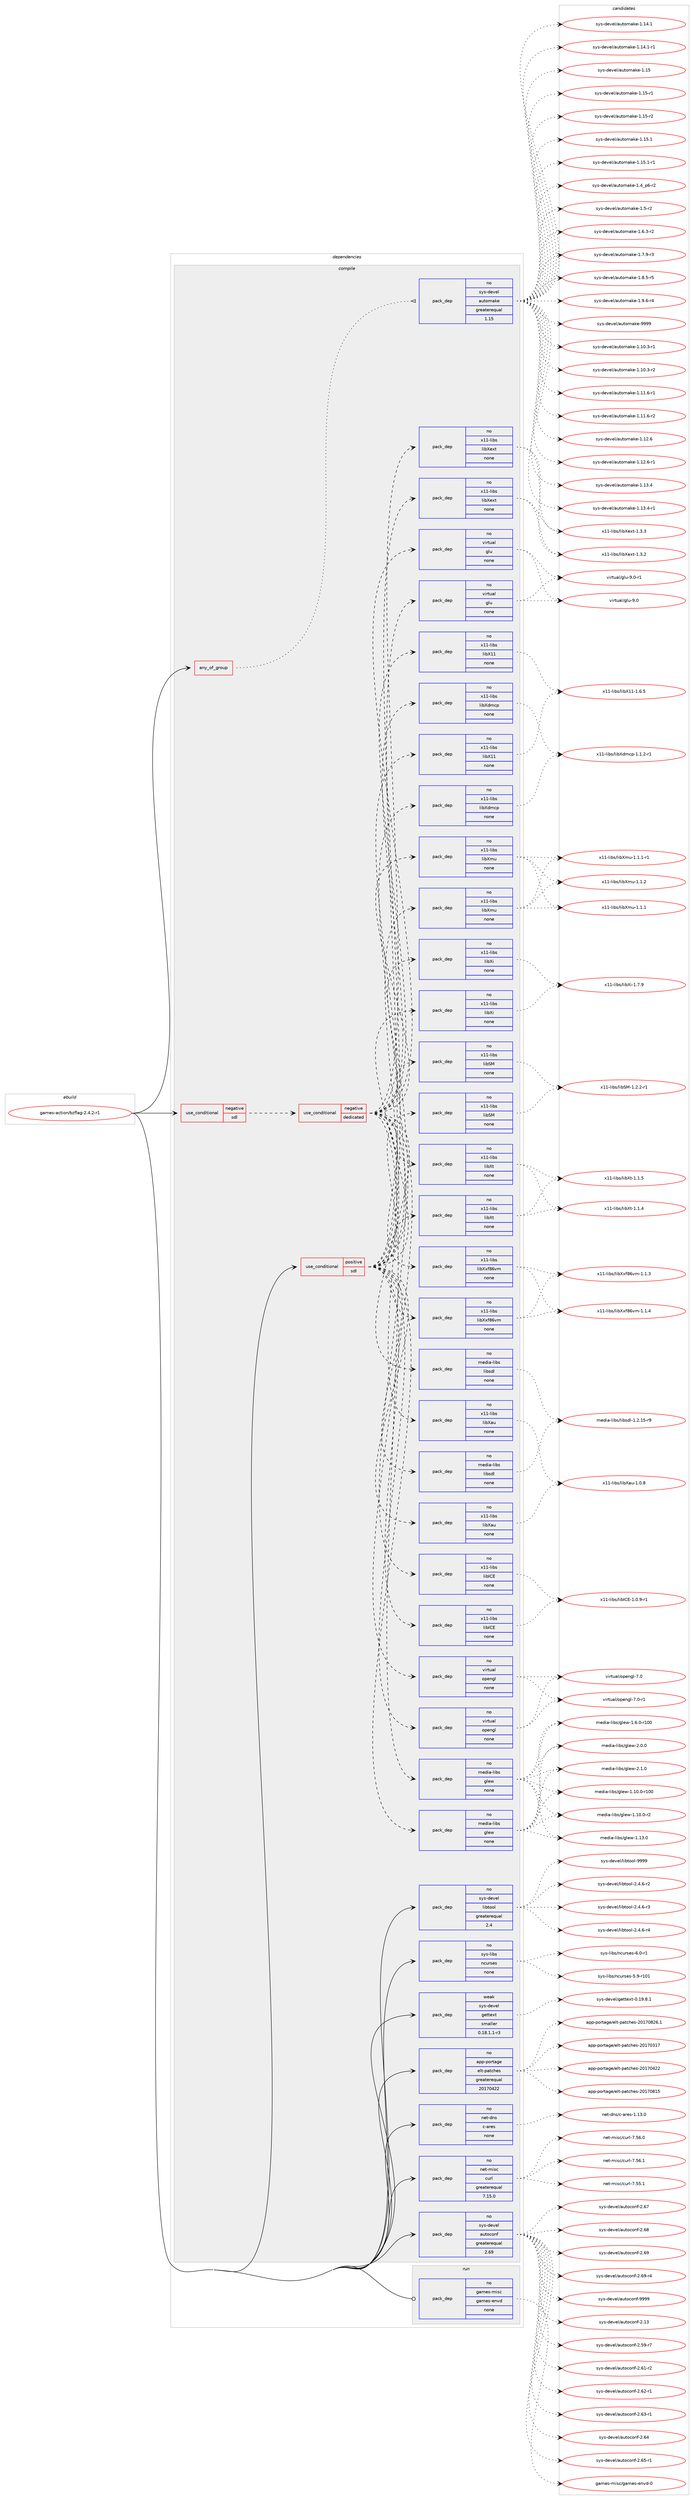 digraph prolog {

# *************
# Graph options
# *************

newrank=true;
concentrate=true;
compound=true;
graph [rankdir=LR,fontname=Helvetica,fontsize=10,ranksep=1.5];#, ranksep=2.5, nodesep=0.2];
edge  [arrowhead=vee];
node  [fontname=Helvetica,fontsize=10];

# **********
# The ebuild
# **********

subgraph cluster_leftcol {
color=gray;
rank=same;
label=<<i>ebuild</i>>;
id [label="games-action/bzflag-2.4.2-r1", color=red, width=4, href="../games-action/bzflag-2.4.2-r1.svg"];
}

# ****************
# The dependencies
# ****************

subgraph cluster_midcol {
color=gray;
label=<<i>dependencies</i>>;
subgraph cluster_compile {
fillcolor="#eeeeee";
style=filled;
label=<<i>compile</i>>;
subgraph any4294 {
dependency292442 [label=<<TABLE BORDER="0" CELLBORDER="1" CELLSPACING="0" CELLPADDING="4"><TR><TD CELLPADDING="10">any_of_group</TD></TR></TABLE>>, shape=none, color=red];subgraph pack208524 {
dependency292443 [label=<<TABLE BORDER="0" CELLBORDER="1" CELLSPACING="0" CELLPADDING="4" WIDTH="220"><TR><TD ROWSPAN="6" CELLPADDING="30">pack_dep</TD></TR><TR><TD WIDTH="110">no</TD></TR><TR><TD>sys-devel</TD></TR><TR><TD>automake</TD></TR><TR><TD>greaterequal</TD></TR><TR><TD>1.15</TD></TR></TABLE>>, shape=none, color=blue];
}
dependency292442:e -> dependency292443:w [weight=20,style="dotted",arrowhead="oinv"];
}
id:e -> dependency292442:w [weight=20,style="solid",arrowhead="vee"];
subgraph cond79572 {
dependency292444 [label=<<TABLE BORDER="0" CELLBORDER="1" CELLSPACING="0" CELLPADDING="4"><TR><TD ROWSPAN="3" CELLPADDING="10">use_conditional</TD></TR><TR><TD>negative</TD></TR><TR><TD>sdl</TD></TR></TABLE>>, shape=none, color=red];
subgraph cond79573 {
dependency292445 [label=<<TABLE BORDER="0" CELLBORDER="1" CELLSPACING="0" CELLPADDING="4"><TR><TD ROWSPAN="3" CELLPADDING="10">use_conditional</TD></TR><TR><TD>negative</TD></TR><TR><TD>dedicated</TD></TR></TABLE>>, shape=none, color=red];
subgraph pack208525 {
dependency292446 [label=<<TABLE BORDER="0" CELLBORDER="1" CELLSPACING="0" CELLPADDING="4" WIDTH="220"><TR><TD ROWSPAN="6" CELLPADDING="30">pack_dep</TD></TR><TR><TD WIDTH="110">no</TD></TR><TR><TD>virtual</TD></TR><TR><TD>opengl</TD></TR><TR><TD>none</TD></TR><TR><TD></TD></TR></TABLE>>, shape=none, color=blue];
}
dependency292445:e -> dependency292446:w [weight=20,style="dashed",arrowhead="vee"];
subgraph pack208526 {
dependency292447 [label=<<TABLE BORDER="0" CELLBORDER="1" CELLSPACING="0" CELLPADDING="4" WIDTH="220"><TR><TD ROWSPAN="6" CELLPADDING="30">pack_dep</TD></TR><TR><TD WIDTH="110">no</TD></TR><TR><TD>virtual</TD></TR><TR><TD>glu</TD></TR><TR><TD>none</TD></TR><TR><TD></TD></TR></TABLE>>, shape=none, color=blue];
}
dependency292445:e -> dependency292447:w [weight=20,style="dashed",arrowhead="vee"];
subgraph pack208527 {
dependency292448 [label=<<TABLE BORDER="0" CELLBORDER="1" CELLSPACING="0" CELLPADDING="4" WIDTH="220"><TR><TD ROWSPAN="6" CELLPADDING="30">pack_dep</TD></TR><TR><TD WIDTH="110">no</TD></TR><TR><TD>media-libs</TD></TR><TR><TD>libsdl</TD></TR><TR><TD>none</TD></TR><TR><TD></TD></TR></TABLE>>, shape=none, color=blue];
}
dependency292445:e -> dependency292448:w [weight=20,style="dashed",arrowhead="vee"];
subgraph pack208528 {
dependency292449 [label=<<TABLE BORDER="0" CELLBORDER="1" CELLSPACING="0" CELLPADDING="4" WIDTH="220"><TR><TD ROWSPAN="6" CELLPADDING="30">pack_dep</TD></TR><TR><TD WIDTH="110">no</TD></TR><TR><TD>media-libs</TD></TR><TR><TD>glew</TD></TR><TR><TD>none</TD></TR><TR><TD></TD></TR></TABLE>>, shape=none, color=blue];
}
dependency292445:e -> dependency292449:w [weight=20,style="dashed",arrowhead="vee"];
subgraph pack208529 {
dependency292450 [label=<<TABLE BORDER="0" CELLBORDER="1" CELLSPACING="0" CELLPADDING="4" WIDTH="220"><TR><TD ROWSPAN="6" CELLPADDING="30">pack_dep</TD></TR><TR><TD WIDTH="110">no</TD></TR><TR><TD>x11-libs</TD></TR><TR><TD>libICE</TD></TR><TR><TD>none</TD></TR><TR><TD></TD></TR></TABLE>>, shape=none, color=blue];
}
dependency292445:e -> dependency292450:w [weight=20,style="dashed",arrowhead="vee"];
subgraph pack208530 {
dependency292451 [label=<<TABLE BORDER="0" CELLBORDER="1" CELLSPACING="0" CELLPADDING="4" WIDTH="220"><TR><TD ROWSPAN="6" CELLPADDING="30">pack_dep</TD></TR><TR><TD WIDTH="110">no</TD></TR><TR><TD>x11-libs</TD></TR><TR><TD>libSM</TD></TR><TR><TD>none</TD></TR><TR><TD></TD></TR></TABLE>>, shape=none, color=blue];
}
dependency292445:e -> dependency292451:w [weight=20,style="dashed",arrowhead="vee"];
subgraph pack208531 {
dependency292452 [label=<<TABLE BORDER="0" CELLBORDER="1" CELLSPACING="0" CELLPADDING="4" WIDTH="220"><TR><TD ROWSPAN="6" CELLPADDING="30">pack_dep</TD></TR><TR><TD WIDTH="110">no</TD></TR><TR><TD>x11-libs</TD></TR><TR><TD>libX11</TD></TR><TR><TD>none</TD></TR><TR><TD></TD></TR></TABLE>>, shape=none, color=blue];
}
dependency292445:e -> dependency292452:w [weight=20,style="dashed",arrowhead="vee"];
subgraph pack208532 {
dependency292453 [label=<<TABLE BORDER="0" CELLBORDER="1" CELLSPACING="0" CELLPADDING="4" WIDTH="220"><TR><TD ROWSPAN="6" CELLPADDING="30">pack_dep</TD></TR><TR><TD WIDTH="110">no</TD></TR><TR><TD>x11-libs</TD></TR><TR><TD>libXau</TD></TR><TR><TD>none</TD></TR><TR><TD></TD></TR></TABLE>>, shape=none, color=blue];
}
dependency292445:e -> dependency292453:w [weight=20,style="dashed",arrowhead="vee"];
subgraph pack208533 {
dependency292454 [label=<<TABLE BORDER="0" CELLBORDER="1" CELLSPACING="0" CELLPADDING="4" WIDTH="220"><TR><TD ROWSPAN="6" CELLPADDING="30">pack_dep</TD></TR><TR><TD WIDTH="110">no</TD></TR><TR><TD>x11-libs</TD></TR><TR><TD>libXdmcp</TD></TR><TR><TD>none</TD></TR><TR><TD></TD></TR></TABLE>>, shape=none, color=blue];
}
dependency292445:e -> dependency292454:w [weight=20,style="dashed",arrowhead="vee"];
subgraph pack208534 {
dependency292455 [label=<<TABLE BORDER="0" CELLBORDER="1" CELLSPACING="0" CELLPADDING="4" WIDTH="220"><TR><TD ROWSPAN="6" CELLPADDING="30">pack_dep</TD></TR><TR><TD WIDTH="110">no</TD></TR><TR><TD>x11-libs</TD></TR><TR><TD>libXext</TD></TR><TR><TD>none</TD></TR><TR><TD></TD></TR></TABLE>>, shape=none, color=blue];
}
dependency292445:e -> dependency292455:w [weight=20,style="dashed",arrowhead="vee"];
subgraph pack208535 {
dependency292456 [label=<<TABLE BORDER="0" CELLBORDER="1" CELLSPACING="0" CELLPADDING="4" WIDTH="220"><TR><TD ROWSPAN="6" CELLPADDING="30">pack_dep</TD></TR><TR><TD WIDTH="110">no</TD></TR><TR><TD>x11-libs</TD></TR><TR><TD>libXi</TD></TR><TR><TD>none</TD></TR><TR><TD></TD></TR></TABLE>>, shape=none, color=blue];
}
dependency292445:e -> dependency292456:w [weight=20,style="dashed",arrowhead="vee"];
subgraph pack208536 {
dependency292457 [label=<<TABLE BORDER="0" CELLBORDER="1" CELLSPACING="0" CELLPADDING="4" WIDTH="220"><TR><TD ROWSPAN="6" CELLPADDING="30">pack_dep</TD></TR><TR><TD WIDTH="110">no</TD></TR><TR><TD>x11-libs</TD></TR><TR><TD>libXmu</TD></TR><TR><TD>none</TD></TR><TR><TD></TD></TR></TABLE>>, shape=none, color=blue];
}
dependency292445:e -> dependency292457:w [weight=20,style="dashed",arrowhead="vee"];
subgraph pack208537 {
dependency292458 [label=<<TABLE BORDER="0" CELLBORDER="1" CELLSPACING="0" CELLPADDING="4" WIDTH="220"><TR><TD ROWSPAN="6" CELLPADDING="30">pack_dep</TD></TR><TR><TD WIDTH="110">no</TD></TR><TR><TD>x11-libs</TD></TR><TR><TD>libXt</TD></TR><TR><TD>none</TD></TR><TR><TD></TD></TR></TABLE>>, shape=none, color=blue];
}
dependency292445:e -> dependency292458:w [weight=20,style="dashed",arrowhead="vee"];
subgraph pack208538 {
dependency292459 [label=<<TABLE BORDER="0" CELLBORDER="1" CELLSPACING="0" CELLPADDING="4" WIDTH="220"><TR><TD ROWSPAN="6" CELLPADDING="30">pack_dep</TD></TR><TR><TD WIDTH="110">no</TD></TR><TR><TD>x11-libs</TD></TR><TR><TD>libXxf86vm</TD></TR><TR><TD>none</TD></TR><TR><TD></TD></TR></TABLE>>, shape=none, color=blue];
}
dependency292445:e -> dependency292459:w [weight=20,style="dashed",arrowhead="vee"];
}
dependency292444:e -> dependency292445:w [weight=20,style="dashed",arrowhead="vee"];
}
id:e -> dependency292444:w [weight=20,style="solid",arrowhead="vee"];
subgraph cond79574 {
dependency292460 [label=<<TABLE BORDER="0" CELLBORDER="1" CELLSPACING="0" CELLPADDING="4"><TR><TD ROWSPAN="3" CELLPADDING="10">use_conditional</TD></TR><TR><TD>positive</TD></TR><TR><TD>sdl</TD></TR></TABLE>>, shape=none, color=red];
subgraph pack208539 {
dependency292461 [label=<<TABLE BORDER="0" CELLBORDER="1" CELLSPACING="0" CELLPADDING="4" WIDTH="220"><TR><TD ROWSPAN="6" CELLPADDING="30">pack_dep</TD></TR><TR><TD WIDTH="110">no</TD></TR><TR><TD>virtual</TD></TR><TR><TD>opengl</TD></TR><TR><TD>none</TD></TR><TR><TD></TD></TR></TABLE>>, shape=none, color=blue];
}
dependency292460:e -> dependency292461:w [weight=20,style="dashed",arrowhead="vee"];
subgraph pack208540 {
dependency292462 [label=<<TABLE BORDER="0" CELLBORDER="1" CELLSPACING="0" CELLPADDING="4" WIDTH="220"><TR><TD ROWSPAN="6" CELLPADDING="30">pack_dep</TD></TR><TR><TD WIDTH="110">no</TD></TR><TR><TD>virtual</TD></TR><TR><TD>glu</TD></TR><TR><TD>none</TD></TR><TR><TD></TD></TR></TABLE>>, shape=none, color=blue];
}
dependency292460:e -> dependency292462:w [weight=20,style="dashed",arrowhead="vee"];
subgraph pack208541 {
dependency292463 [label=<<TABLE BORDER="0" CELLBORDER="1" CELLSPACING="0" CELLPADDING="4" WIDTH="220"><TR><TD ROWSPAN="6" CELLPADDING="30">pack_dep</TD></TR><TR><TD WIDTH="110">no</TD></TR><TR><TD>media-libs</TD></TR><TR><TD>libsdl</TD></TR><TR><TD>none</TD></TR><TR><TD></TD></TR></TABLE>>, shape=none, color=blue];
}
dependency292460:e -> dependency292463:w [weight=20,style="dashed",arrowhead="vee"];
subgraph pack208542 {
dependency292464 [label=<<TABLE BORDER="0" CELLBORDER="1" CELLSPACING="0" CELLPADDING="4" WIDTH="220"><TR><TD ROWSPAN="6" CELLPADDING="30">pack_dep</TD></TR><TR><TD WIDTH="110">no</TD></TR><TR><TD>media-libs</TD></TR><TR><TD>glew</TD></TR><TR><TD>none</TD></TR><TR><TD></TD></TR></TABLE>>, shape=none, color=blue];
}
dependency292460:e -> dependency292464:w [weight=20,style="dashed",arrowhead="vee"];
subgraph pack208543 {
dependency292465 [label=<<TABLE BORDER="0" CELLBORDER="1" CELLSPACING="0" CELLPADDING="4" WIDTH="220"><TR><TD ROWSPAN="6" CELLPADDING="30">pack_dep</TD></TR><TR><TD WIDTH="110">no</TD></TR><TR><TD>x11-libs</TD></TR><TR><TD>libICE</TD></TR><TR><TD>none</TD></TR><TR><TD></TD></TR></TABLE>>, shape=none, color=blue];
}
dependency292460:e -> dependency292465:w [weight=20,style="dashed",arrowhead="vee"];
subgraph pack208544 {
dependency292466 [label=<<TABLE BORDER="0" CELLBORDER="1" CELLSPACING="0" CELLPADDING="4" WIDTH="220"><TR><TD ROWSPAN="6" CELLPADDING="30">pack_dep</TD></TR><TR><TD WIDTH="110">no</TD></TR><TR><TD>x11-libs</TD></TR><TR><TD>libSM</TD></TR><TR><TD>none</TD></TR><TR><TD></TD></TR></TABLE>>, shape=none, color=blue];
}
dependency292460:e -> dependency292466:w [weight=20,style="dashed",arrowhead="vee"];
subgraph pack208545 {
dependency292467 [label=<<TABLE BORDER="0" CELLBORDER="1" CELLSPACING="0" CELLPADDING="4" WIDTH="220"><TR><TD ROWSPAN="6" CELLPADDING="30">pack_dep</TD></TR><TR><TD WIDTH="110">no</TD></TR><TR><TD>x11-libs</TD></TR><TR><TD>libX11</TD></TR><TR><TD>none</TD></TR><TR><TD></TD></TR></TABLE>>, shape=none, color=blue];
}
dependency292460:e -> dependency292467:w [weight=20,style="dashed",arrowhead="vee"];
subgraph pack208546 {
dependency292468 [label=<<TABLE BORDER="0" CELLBORDER="1" CELLSPACING="0" CELLPADDING="4" WIDTH="220"><TR><TD ROWSPAN="6" CELLPADDING="30">pack_dep</TD></TR><TR><TD WIDTH="110">no</TD></TR><TR><TD>x11-libs</TD></TR><TR><TD>libXau</TD></TR><TR><TD>none</TD></TR><TR><TD></TD></TR></TABLE>>, shape=none, color=blue];
}
dependency292460:e -> dependency292468:w [weight=20,style="dashed",arrowhead="vee"];
subgraph pack208547 {
dependency292469 [label=<<TABLE BORDER="0" CELLBORDER="1" CELLSPACING="0" CELLPADDING="4" WIDTH="220"><TR><TD ROWSPAN="6" CELLPADDING="30">pack_dep</TD></TR><TR><TD WIDTH="110">no</TD></TR><TR><TD>x11-libs</TD></TR><TR><TD>libXdmcp</TD></TR><TR><TD>none</TD></TR><TR><TD></TD></TR></TABLE>>, shape=none, color=blue];
}
dependency292460:e -> dependency292469:w [weight=20,style="dashed",arrowhead="vee"];
subgraph pack208548 {
dependency292470 [label=<<TABLE BORDER="0" CELLBORDER="1" CELLSPACING="0" CELLPADDING="4" WIDTH="220"><TR><TD ROWSPAN="6" CELLPADDING="30">pack_dep</TD></TR><TR><TD WIDTH="110">no</TD></TR><TR><TD>x11-libs</TD></TR><TR><TD>libXext</TD></TR><TR><TD>none</TD></TR><TR><TD></TD></TR></TABLE>>, shape=none, color=blue];
}
dependency292460:e -> dependency292470:w [weight=20,style="dashed",arrowhead="vee"];
subgraph pack208549 {
dependency292471 [label=<<TABLE BORDER="0" CELLBORDER="1" CELLSPACING="0" CELLPADDING="4" WIDTH="220"><TR><TD ROWSPAN="6" CELLPADDING="30">pack_dep</TD></TR><TR><TD WIDTH="110">no</TD></TR><TR><TD>x11-libs</TD></TR><TR><TD>libXi</TD></TR><TR><TD>none</TD></TR><TR><TD></TD></TR></TABLE>>, shape=none, color=blue];
}
dependency292460:e -> dependency292471:w [weight=20,style="dashed",arrowhead="vee"];
subgraph pack208550 {
dependency292472 [label=<<TABLE BORDER="0" CELLBORDER="1" CELLSPACING="0" CELLPADDING="4" WIDTH="220"><TR><TD ROWSPAN="6" CELLPADDING="30">pack_dep</TD></TR><TR><TD WIDTH="110">no</TD></TR><TR><TD>x11-libs</TD></TR><TR><TD>libXmu</TD></TR><TR><TD>none</TD></TR><TR><TD></TD></TR></TABLE>>, shape=none, color=blue];
}
dependency292460:e -> dependency292472:w [weight=20,style="dashed",arrowhead="vee"];
subgraph pack208551 {
dependency292473 [label=<<TABLE BORDER="0" CELLBORDER="1" CELLSPACING="0" CELLPADDING="4" WIDTH="220"><TR><TD ROWSPAN="6" CELLPADDING="30">pack_dep</TD></TR><TR><TD WIDTH="110">no</TD></TR><TR><TD>x11-libs</TD></TR><TR><TD>libXt</TD></TR><TR><TD>none</TD></TR><TR><TD></TD></TR></TABLE>>, shape=none, color=blue];
}
dependency292460:e -> dependency292473:w [weight=20,style="dashed",arrowhead="vee"];
subgraph pack208552 {
dependency292474 [label=<<TABLE BORDER="0" CELLBORDER="1" CELLSPACING="0" CELLPADDING="4" WIDTH="220"><TR><TD ROWSPAN="6" CELLPADDING="30">pack_dep</TD></TR><TR><TD WIDTH="110">no</TD></TR><TR><TD>x11-libs</TD></TR><TR><TD>libXxf86vm</TD></TR><TR><TD>none</TD></TR><TR><TD></TD></TR></TABLE>>, shape=none, color=blue];
}
dependency292460:e -> dependency292474:w [weight=20,style="dashed",arrowhead="vee"];
}
id:e -> dependency292460:w [weight=20,style="solid",arrowhead="vee"];
subgraph pack208553 {
dependency292475 [label=<<TABLE BORDER="0" CELLBORDER="1" CELLSPACING="0" CELLPADDING="4" WIDTH="220"><TR><TD ROWSPAN="6" CELLPADDING="30">pack_dep</TD></TR><TR><TD WIDTH="110">no</TD></TR><TR><TD>app-portage</TD></TR><TR><TD>elt-patches</TD></TR><TR><TD>greaterequal</TD></TR><TR><TD>20170422</TD></TR></TABLE>>, shape=none, color=blue];
}
id:e -> dependency292475:w [weight=20,style="solid",arrowhead="vee"];
subgraph pack208554 {
dependency292476 [label=<<TABLE BORDER="0" CELLBORDER="1" CELLSPACING="0" CELLPADDING="4" WIDTH="220"><TR><TD ROWSPAN="6" CELLPADDING="30">pack_dep</TD></TR><TR><TD WIDTH="110">no</TD></TR><TR><TD>net-dns</TD></TR><TR><TD>c-ares</TD></TR><TR><TD>none</TD></TR><TR><TD></TD></TR></TABLE>>, shape=none, color=blue];
}
id:e -> dependency292476:w [weight=20,style="solid",arrowhead="vee"];
subgraph pack208555 {
dependency292477 [label=<<TABLE BORDER="0" CELLBORDER="1" CELLSPACING="0" CELLPADDING="4" WIDTH="220"><TR><TD ROWSPAN="6" CELLPADDING="30">pack_dep</TD></TR><TR><TD WIDTH="110">no</TD></TR><TR><TD>net-misc</TD></TR><TR><TD>curl</TD></TR><TR><TD>greaterequal</TD></TR><TR><TD>7.15.0</TD></TR></TABLE>>, shape=none, color=blue];
}
id:e -> dependency292477:w [weight=20,style="solid",arrowhead="vee"];
subgraph pack208556 {
dependency292478 [label=<<TABLE BORDER="0" CELLBORDER="1" CELLSPACING="0" CELLPADDING="4" WIDTH="220"><TR><TD ROWSPAN="6" CELLPADDING="30">pack_dep</TD></TR><TR><TD WIDTH="110">no</TD></TR><TR><TD>sys-devel</TD></TR><TR><TD>autoconf</TD></TR><TR><TD>greaterequal</TD></TR><TR><TD>2.69</TD></TR></TABLE>>, shape=none, color=blue];
}
id:e -> dependency292478:w [weight=20,style="solid",arrowhead="vee"];
subgraph pack208557 {
dependency292479 [label=<<TABLE BORDER="0" CELLBORDER="1" CELLSPACING="0" CELLPADDING="4" WIDTH="220"><TR><TD ROWSPAN="6" CELLPADDING="30">pack_dep</TD></TR><TR><TD WIDTH="110">no</TD></TR><TR><TD>sys-devel</TD></TR><TR><TD>libtool</TD></TR><TR><TD>greaterequal</TD></TR><TR><TD>2.4</TD></TR></TABLE>>, shape=none, color=blue];
}
id:e -> dependency292479:w [weight=20,style="solid",arrowhead="vee"];
subgraph pack208558 {
dependency292480 [label=<<TABLE BORDER="0" CELLBORDER="1" CELLSPACING="0" CELLPADDING="4" WIDTH="220"><TR><TD ROWSPAN="6" CELLPADDING="30">pack_dep</TD></TR><TR><TD WIDTH="110">no</TD></TR><TR><TD>sys-libs</TD></TR><TR><TD>ncurses</TD></TR><TR><TD>none</TD></TR><TR><TD></TD></TR></TABLE>>, shape=none, color=blue];
}
id:e -> dependency292480:w [weight=20,style="solid",arrowhead="vee"];
subgraph pack208559 {
dependency292481 [label=<<TABLE BORDER="0" CELLBORDER="1" CELLSPACING="0" CELLPADDING="4" WIDTH="220"><TR><TD ROWSPAN="6" CELLPADDING="30">pack_dep</TD></TR><TR><TD WIDTH="110">weak</TD></TR><TR><TD>sys-devel</TD></TR><TR><TD>gettext</TD></TR><TR><TD>smaller</TD></TR><TR><TD>0.18.1.1-r3</TD></TR></TABLE>>, shape=none, color=blue];
}
id:e -> dependency292481:w [weight=20,style="solid",arrowhead="vee"];
}
subgraph cluster_compileandrun {
fillcolor="#eeeeee";
style=filled;
label=<<i>compile and run</i>>;
}
subgraph cluster_run {
fillcolor="#eeeeee";
style=filled;
label=<<i>run</i>>;
subgraph pack208560 {
dependency292482 [label=<<TABLE BORDER="0" CELLBORDER="1" CELLSPACING="0" CELLPADDING="4" WIDTH="220"><TR><TD ROWSPAN="6" CELLPADDING="30">pack_dep</TD></TR><TR><TD WIDTH="110">no</TD></TR><TR><TD>games-misc</TD></TR><TR><TD>games-envd</TD></TR><TR><TD>none</TD></TR><TR><TD></TD></TR></TABLE>>, shape=none, color=blue];
}
id:e -> dependency292482:w [weight=20,style="solid",arrowhead="odot"];
}
}

# **************
# The candidates
# **************

subgraph cluster_choices {
rank=same;
color=gray;
label=<<i>candidates</i>>;

subgraph choice208524 {
color=black;
nodesep=1;
choice11512111545100101118101108479711711611110997107101454946494846514511449 [label="sys-devel/automake-1.10.3-r1", color=red, width=4,href="../sys-devel/automake-1.10.3-r1.svg"];
choice11512111545100101118101108479711711611110997107101454946494846514511450 [label="sys-devel/automake-1.10.3-r2", color=red, width=4,href="../sys-devel/automake-1.10.3-r2.svg"];
choice11512111545100101118101108479711711611110997107101454946494946544511449 [label="sys-devel/automake-1.11.6-r1", color=red, width=4,href="../sys-devel/automake-1.11.6-r1.svg"];
choice11512111545100101118101108479711711611110997107101454946494946544511450 [label="sys-devel/automake-1.11.6-r2", color=red, width=4,href="../sys-devel/automake-1.11.6-r2.svg"];
choice1151211154510010111810110847971171161111099710710145494649504654 [label="sys-devel/automake-1.12.6", color=red, width=4,href="../sys-devel/automake-1.12.6.svg"];
choice11512111545100101118101108479711711611110997107101454946495046544511449 [label="sys-devel/automake-1.12.6-r1", color=red, width=4,href="../sys-devel/automake-1.12.6-r1.svg"];
choice1151211154510010111810110847971171161111099710710145494649514652 [label="sys-devel/automake-1.13.4", color=red, width=4,href="../sys-devel/automake-1.13.4.svg"];
choice11512111545100101118101108479711711611110997107101454946495146524511449 [label="sys-devel/automake-1.13.4-r1", color=red, width=4,href="../sys-devel/automake-1.13.4-r1.svg"];
choice1151211154510010111810110847971171161111099710710145494649524649 [label="sys-devel/automake-1.14.1", color=red, width=4,href="../sys-devel/automake-1.14.1.svg"];
choice11512111545100101118101108479711711611110997107101454946495246494511449 [label="sys-devel/automake-1.14.1-r1", color=red, width=4,href="../sys-devel/automake-1.14.1-r1.svg"];
choice115121115451001011181011084797117116111109971071014549464953 [label="sys-devel/automake-1.15", color=red, width=4,href="../sys-devel/automake-1.15.svg"];
choice1151211154510010111810110847971171161111099710710145494649534511449 [label="sys-devel/automake-1.15-r1", color=red, width=4,href="../sys-devel/automake-1.15-r1.svg"];
choice1151211154510010111810110847971171161111099710710145494649534511450 [label="sys-devel/automake-1.15-r2", color=red, width=4,href="../sys-devel/automake-1.15-r2.svg"];
choice1151211154510010111810110847971171161111099710710145494649534649 [label="sys-devel/automake-1.15.1", color=red, width=4,href="../sys-devel/automake-1.15.1.svg"];
choice11512111545100101118101108479711711611110997107101454946495346494511449 [label="sys-devel/automake-1.15.1-r1", color=red, width=4,href="../sys-devel/automake-1.15.1-r1.svg"];
choice115121115451001011181011084797117116111109971071014549465295112544511450 [label="sys-devel/automake-1.4_p6-r2", color=red, width=4,href="../sys-devel/automake-1.4_p6-r2.svg"];
choice11512111545100101118101108479711711611110997107101454946534511450 [label="sys-devel/automake-1.5-r2", color=red, width=4,href="../sys-devel/automake-1.5-r2.svg"];
choice115121115451001011181011084797117116111109971071014549465446514511450 [label="sys-devel/automake-1.6.3-r2", color=red, width=4,href="../sys-devel/automake-1.6.3-r2.svg"];
choice115121115451001011181011084797117116111109971071014549465546574511451 [label="sys-devel/automake-1.7.9-r3", color=red, width=4,href="../sys-devel/automake-1.7.9-r3.svg"];
choice115121115451001011181011084797117116111109971071014549465646534511453 [label="sys-devel/automake-1.8.5-r5", color=red, width=4,href="../sys-devel/automake-1.8.5-r5.svg"];
choice115121115451001011181011084797117116111109971071014549465746544511452 [label="sys-devel/automake-1.9.6-r4", color=red, width=4,href="../sys-devel/automake-1.9.6-r4.svg"];
choice115121115451001011181011084797117116111109971071014557575757 [label="sys-devel/automake-9999", color=red, width=4,href="../sys-devel/automake-9999.svg"];
dependency292443:e -> choice11512111545100101118101108479711711611110997107101454946494846514511449:w [style=dotted,weight="100"];
dependency292443:e -> choice11512111545100101118101108479711711611110997107101454946494846514511450:w [style=dotted,weight="100"];
dependency292443:e -> choice11512111545100101118101108479711711611110997107101454946494946544511449:w [style=dotted,weight="100"];
dependency292443:e -> choice11512111545100101118101108479711711611110997107101454946494946544511450:w [style=dotted,weight="100"];
dependency292443:e -> choice1151211154510010111810110847971171161111099710710145494649504654:w [style=dotted,weight="100"];
dependency292443:e -> choice11512111545100101118101108479711711611110997107101454946495046544511449:w [style=dotted,weight="100"];
dependency292443:e -> choice1151211154510010111810110847971171161111099710710145494649514652:w [style=dotted,weight="100"];
dependency292443:e -> choice11512111545100101118101108479711711611110997107101454946495146524511449:w [style=dotted,weight="100"];
dependency292443:e -> choice1151211154510010111810110847971171161111099710710145494649524649:w [style=dotted,weight="100"];
dependency292443:e -> choice11512111545100101118101108479711711611110997107101454946495246494511449:w [style=dotted,weight="100"];
dependency292443:e -> choice115121115451001011181011084797117116111109971071014549464953:w [style=dotted,weight="100"];
dependency292443:e -> choice1151211154510010111810110847971171161111099710710145494649534511449:w [style=dotted,weight="100"];
dependency292443:e -> choice1151211154510010111810110847971171161111099710710145494649534511450:w [style=dotted,weight="100"];
dependency292443:e -> choice1151211154510010111810110847971171161111099710710145494649534649:w [style=dotted,weight="100"];
dependency292443:e -> choice11512111545100101118101108479711711611110997107101454946495346494511449:w [style=dotted,weight="100"];
dependency292443:e -> choice115121115451001011181011084797117116111109971071014549465295112544511450:w [style=dotted,weight="100"];
dependency292443:e -> choice11512111545100101118101108479711711611110997107101454946534511450:w [style=dotted,weight="100"];
dependency292443:e -> choice115121115451001011181011084797117116111109971071014549465446514511450:w [style=dotted,weight="100"];
dependency292443:e -> choice115121115451001011181011084797117116111109971071014549465546574511451:w [style=dotted,weight="100"];
dependency292443:e -> choice115121115451001011181011084797117116111109971071014549465646534511453:w [style=dotted,weight="100"];
dependency292443:e -> choice115121115451001011181011084797117116111109971071014549465746544511452:w [style=dotted,weight="100"];
dependency292443:e -> choice115121115451001011181011084797117116111109971071014557575757:w [style=dotted,weight="100"];
}
subgraph choice208525 {
color=black;
nodesep=1;
choice118105114116117971084711111210111010310845554648 [label="virtual/opengl-7.0", color=red, width=4,href="../virtual/opengl-7.0.svg"];
choice1181051141161179710847111112101110103108455546484511449 [label="virtual/opengl-7.0-r1", color=red, width=4,href="../virtual/opengl-7.0-r1.svg"];
dependency292446:e -> choice118105114116117971084711111210111010310845554648:w [style=dotted,weight="100"];
dependency292446:e -> choice1181051141161179710847111112101110103108455546484511449:w [style=dotted,weight="100"];
}
subgraph choice208526 {
color=black;
nodesep=1;
choice118105114116117971084710310811745574648 [label="virtual/glu-9.0", color=red, width=4,href="../virtual/glu-9.0.svg"];
choice1181051141161179710847103108117455746484511449 [label="virtual/glu-9.0-r1", color=red, width=4,href="../virtual/glu-9.0-r1.svg"];
dependency292447:e -> choice118105114116117971084710310811745574648:w [style=dotted,weight="100"];
dependency292447:e -> choice1181051141161179710847103108117455746484511449:w [style=dotted,weight="100"];
}
subgraph choice208527 {
color=black;
nodesep=1;
choice1091011001059745108105981154710810598115100108454946504649534511457 [label="media-libs/libsdl-1.2.15-r9", color=red, width=4,href="../media-libs/libsdl-1.2.15-r9.svg"];
dependency292448:e -> choice1091011001059745108105981154710810598115100108454946504649534511457:w [style=dotted,weight="100"];
}
subgraph choice208528 {
color=black;
nodesep=1;
choice109101100105974510810598115471031081011194549464948464845114494848 [label="media-libs/glew-1.10.0-r100", color=red, width=4,href="../media-libs/glew-1.10.0-r100.svg"];
choice10910110010597451081059811547103108101119454946494846484511450 [label="media-libs/glew-1.10.0-r2", color=red, width=4,href="../media-libs/glew-1.10.0-r2.svg"];
choice1091011001059745108105981154710310810111945494649514648 [label="media-libs/glew-1.13.0", color=red, width=4,href="../media-libs/glew-1.13.0.svg"];
choice1091011001059745108105981154710310810111945494654464845114494848 [label="media-libs/glew-1.6.0-r100", color=red, width=4,href="../media-libs/glew-1.6.0-r100.svg"];
choice10910110010597451081059811547103108101119455046484648 [label="media-libs/glew-2.0.0", color=red, width=4,href="../media-libs/glew-2.0.0.svg"];
choice10910110010597451081059811547103108101119455046494648 [label="media-libs/glew-2.1.0", color=red, width=4,href="../media-libs/glew-2.1.0.svg"];
dependency292449:e -> choice109101100105974510810598115471031081011194549464948464845114494848:w [style=dotted,weight="100"];
dependency292449:e -> choice10910110010597451081059811547103108101119454946494846484511450:w [style=dotted,weight="100"];
dependency292449:e -> choice1091011001059745108105981154710310810111945494649514648:w [style=dotted,weight="100"];
dependency292449:e -> choice1091011001059745108105981154710310810111945494654464845114494848:w [style=dotted,weight="100"];
dependency292449:e -> choice10910110010597451081059811547103108101119455046484648:w [style=dotted,weight="100"];
dependency292449:e -> choice10910110010597451081059811547103108101119455046494648:w [style=dotted,weight="100"];
}
subgraph choice208529 {
color=black;
nodesep=1;
choice1204949451081059811547108105987367694549464846574511449 [label="x11-libs/libICE-1.0.9-r1", color=red, width=4,href="../x11-libs/libICE-1.0.9-r1.svg"];
dependency292450:e -> choice1204949451081059811547108105987367694549464846574511449:w [style=dotted,weight="100"];
}
subgraph choice208530 {
color=black;
nodesep=1;
choice12049494510810598115471081059883774549465046504511449 [label="x11-libs/libSM-1.2.2-r1", color=red, width=4,href="../x11-libs/libSM-1.2.2-r1.svg"];
dependency292451:e -> choice12049494510810598115471081059883774549465046504511449:w [style=dotted,weight="100"];
}
subgraph choice208531 {
color=black;
nodesep=1;
choice120494945108105981154710810598884949454946544653 [label="x11-libs/libX11-1.6.5", color=red, width=4,href="../x11-libs/libX11-1.6.5.svg"];
dependency292452:e -> choice120494945108105981154710810598884949454946544653:w [style=dotted,weight="100"];
}
subgraph choice208532 {
color=black;
nodesep=1;
choice1204949451081059811547108105988897117454946484656 [label="x11-libs/libXau-1.0.8", color=red, width=4,href="../x11-libs/libXau-1.0.8.svg"];
dependency292453:e -> choice1204949451081059811547108105988897117454946484656:w [style=dotted,weight="100"];
}
subgraph choice208533 {
color=black;
nodesep=1;
choice12049494510810598115471081059888100109991124549464946504511449 [label="x11-libs/libXdmcp-1.1.2-r1", color=red, width=4,href="../x11-libs/libXdmcp-1.1.2-r1.svg"];
dependency292454:e -> choice12049494510810598115471081059888100109991124549464946504511449:w [style=dotted,weight="100"];
}
subgraph choice208534 {
color=black;
nodesep=1;
choice12049494510810598115471081059888101120116454946514650 [label="x11-libs/libXext-1.3.2", color=red, width=4,href="../x11-libs/libXext-1.3.2.svg"];
choice12049494510810598115471081059888101120116454946514651 [label="x11-libs/libXext-1.3.3", color=red, width=4,href="../x11-libs/libXext-1.3.3.svg"];
dependency292455:e -> choice12049494510810598115471081059888101120116454946514650:w [style=dotted,weight="100"];
dependency292455:e -> choice12049494510810598115471081059888101120116454946514651:w [style=dotted,weight="100"];
}
subgraph choice208535 {
color=black;
nodesep=1;
choice12049494510810598115471081059888105454946554657 [label="x11-libs/libXi-1.7.9", color=red, width=4,href="../x11-libs/libXi-1.7.9.svg"];
dependency292456:e -> choice12049494510810598115471081059888105454946554657:w [style=dotted,weight="100"];
}
subgraph choice208536 {
color=black;
nodesep=1;
choice12049494510810598115471081059888109117454946494649 [label="x11-libs/libXmu-1.1.1", color=red, width=4,href="../x11-libs/libXmu-1.1.1.svg"];
choice120494945108105981154710810598881091174549464946494511449 [label="x11-libs/libXmu-1.1.1-r1", color=red, width=4,href="../x11-libs/libXmu-1.1.1-r1.svg"];
choice12049494510810598115471081059888109117454946494650 [label="x11-libs/libXmu-1.1.2", color=red, width=4,href="../x11-libs/libXmu-1.1.2.svg"];
dependency292457:e -> choice12049494510810598115471081059888109117454946494649:w [style=dotted,weight="100"];
dependency292457:e -> choice120494945108105981154710810598881091174549464946494511449:w [style=dotted,weight="100"];
dependency292457:e -> choice12049494510810598115471081059888109117454946494650:w [style=dotted,weight="100"];
}
subgraph choice208537 {
color=black;
nodesep=1;
choice12049494510810598115471081059888116454946494652 [label="x11-libs/libXt-1.1.4", color=red, width=4,href="../x11-libs/libXt-1.1.4.svg"];
choice12049494510810598115471081059888116454946494653 [label="x11-libs/libXt-1.1.5", color=red, width=4,href="../x11-libs/libXt-1.1.5.svg"];
dependency292458:e -> choice12049494510810598115471081059888116454946494652:w [style=dotted,weight="100"];
dependency292458:e -> choice12049494510810598115471081059888116454946494653:w [style=dotted,weight="100"];
}
subgraph choice208538 {
color=black;
nodesep=1;
choice120494945108105981154710810598881201025654118109454946494651 [label="x11-libs/libXxf86vm-1.1.3", color=red, width=4,href="../x11-libs/libXxf86vm-1.1.3.svg"];
choice120494945108105981154710810598881201025654118109454946494652 [label="x11-libs/libXxf86vm-1.1.4", color=red, width=4,href="../x11-libs/libXxf86vm-1.1.4.svg"];
dependency292459:e -> choice120494945108105981154710810598881201025654118109454946494651:w [style=dotted,weight="100"];
dependency292459:e -> choice120494945108105981154710810598881201025654118109454946494652:w [style=dotted,weight="100"];
}
subgraph choice208539 {
color=black;
nodesep=1;
choice118105114116117971084711111210111010310845554648 [label="virtual/opengl-7.0", color=red, width=4,href="../virtual/opengl-7.0.svg"];
choice1181051141161179710847111112101110103108455546484511449 [label="virtual/opengl-7.0-r1", color=red, width=4,href="../virtual/opengl-7.0-r1.svg"];
dependency292461:e -> choice118105114116117971084711111210111010310845554648:w [style=dotted,weight="100"];
dependency292461:e -> choice1181051141161179710847111112101110103108455546484511449:w [style=dotted,weight="100"];
}
subgraph choice208540 {
color=black;
nodesep=1;
choice118105114116117971084710310811745574648 [label="virtual/glu-9.0", color=red, width=4,href="../virtual/glu-9.0.svg"];
choice1181051141161179710847103108117455746484511449 [label="virtual/glu-9.0-r1", color=red, width=4,href="../virtual/glu-9.0-r1.svg"];
dependency292462:e -> choice118105114116117971084710310811745574648:w [style=dotted,weight="100"];
dependency292462:e -> choice1181051141161179710847103108117455746484511449:w [style=dotted,weight="100"];
}
subgraph choice208541 {
color=black;
nodesep=1;
choice1091011001059745108105981154710810598115100108454946504649534511457 [label="media-libs/libsdl-1.2.15-r9", color=red, width=4,href="../media-libs/libsdl-1.2.15-r9.svg"];
dependency292463:e -> choice1091011001059745108105981154710810598115100108454946504649534511457:w [style=dotted,weight="100"];
}
subgraph choice208542 {
color=black;
nodesep=1;
choice109101100105974510810598115471031081011194549464948464845114494848 [label="media-libs/glew-1.10.0-r100", color=red, width=4,href="../media-libs/glew-1.10.0-r100.svg"];
choice10910110010597451081059811547103108101119454946494846484511450 [label="media-libs/glew-1.10.0-r2", color=red, width=4,href="../media-libs/glew-1.10.0-r2.svg"];
choice1091011001059745108105981154710310810111945494649514648 [label="media-libs/glew-1.13.0", color=red, width=4,href="../media-libs/glew-1.13.0.svg"];
choice1091011001059745108105981154710310810111945494654464845114494848 [label="media-libs/glew-1.6.0-r100", color=red, width=4,href="../media-libs/glew-1.6.0-r100.svg"];
choice10910110010597451081059811547103108101119455046484648 [label="media-libs/glew-2.0.0", color=red, width=4,href="../media-libs/glew-2.0.0.svg"];
choice10910110010597451081059811547103108101119455046494648 [label="media-libs/glew-2.1.0", color=red, width=4,href="../media-libs/glew-2.1.0.svg"];
dependency292464:e -> choice109101100105974510810598115471031081011194549464948464845114494848:w [style=dotted,weight="100"];
dependency292464:e -> choice10910110010597451081059811547103108101119454946494846484511450:w [style=dotted,weight="100"];
dependency292464:e -> choice1091011001059745108105981154710310810111945494649514648:w [style=dotted,weight="100"];
dependency292464:e -> choice1091011001059745108105981154710310810111945494654464845114494848:w [style=dotted,weight="100"];
dependency292464:e -> choice10910110010597451081059811547103108101119455046484648:w [style=dotted,weight="100"];
dependency292464:e -> choice10910110010597451081059811547103108101119455046494648:w [style=dotted,weight="100"];
}
subgraph choice208543 {
color=black;
nodesep=1;
choice1204949451081059811547108105987367694549464846574511449 [label="x11-libs/libICE-1.0.9-r1", color=red, width=4,href="../x11-libs/libICE-1.0.9-r1.svg"];
dependency292465:e -> choice1204949451081059811547108105987367694549464846574511449:w [style=dotted,weight="100"];
}
subgraph choice208544 {
color=black;
nodesep=1;
choice12049494510810598115471081059883774549465046504511449 [label="x11-libs/libSM-1.2.2-r1", color=red, width=4,href="../x11-libs/libSM-1.2.2-r1.svg"];
dependency292466:e -> choice12049494510810598115471081059883774549465046504511449:w [style=dotted,weight="100"];
}
subgraph choice208545 {
color=black;
nodesep=1;
choice120494945108105981154710810598884949454946544653 [label="x11-libs/libX11-1.6.5", color=red, width=4,href="../x11-libs/libX11-1.6.5.svg"];
dependency292467:e -> choice120494945108105981154710810598884949454946544653:w [style=dotted,weight="100"];
}
subgraph choice208546 {
color=black;
nodesep=1;
choice1204949451081059811547108105988897117454946484656 [label="x11-libs/libXau-1.0.8", color=red, width=4,href="../x11-libs/libXau-1.0.8.svg"];
dependency292468:e -> choice1204949451081059811547108105988897117454946484656:w [style=dotted,weight="100"];
}
subgraph choice208547 {
color=black;
nodesep=1;
choice12049494510810598115471081059888100109991124549464946504511449 [label="x11-libs/libXdmcp-1.1.2-r1", color=red, width=4,href="../x11-libs/libXdmcp-1.1.2-r1.svg"];
dependency292469:e -> choice12049494510810598115471081059888100109991124549464946504511449:w [style=dotted,weight="100"];
}
subgraph choice208548 {
color=black;
nodesep=1;
choice12049494510810598115471081059888101120116454946514650 [label="x11-libs/libXext-1.3.2", color=red, width=4,href="../x11-libs/libXext-1.3.2.svg"];
choice12049494510810598115471081059888101120116454946514651 [label="x11-libs/libXext-1.3.3", color=red, width=4,href="../x11-libs/libXext-1.3.3.svg"];
dependency292470:e -> choice12049494510810598115471081059888101120116454946514650:w [style=dotted,weight="100"];
dependency292470:e -> choice12049494510810598115471081059888101120116454946514651:w [style=dotted,weight="100"];
}
subgraph choice208549 {
color=black;
nodesep=1;
choice12049494510810598115471081059888105454946554657 [label="x11-libs/libXi-1.7.9", color=red, width=4,href="../x11-libs/libXi-1.7.9.svg"];
dependency292471:e -> choice12049494510810598115471081059888105454946554657:w [style=dotted,weight="100"];
}
subgraph choice208550 {
color=black;
nodesep=1;
choice12049494510810598115471081059888109117454946494649 [label="x11-libs/libXmu-1.1.1", color=red, width=4,href="../x11-libs/libXmu-1.1.1.svg"];
choice120494945108105981154710810598881091174549464946494511449 [label="x11-libs/libXmu-1.1.1-r1", color=red, width=4,href="../x11-libs/libXmu-1.1.1-r1.svg"];
choice12049494510810598115471081059888109117454946494650 [label="x11-libs/libXmu-1.1.2", color=red, width=4,href="../x11-libs/libXmu-1.1.2.svg"];
dependency292472:e -> choice12049494510810598115471081059888109117454946494649:w [style=dotted,weight="100"];
dependency292472:e -> choice120494945108105981154710810598881091174549464946494511449:w [style=dotted,weight="100"];
dependency292472:e -> choice12049494510810598115471081059888109117454946494650:w [style=dotted,weight="100"];
}
subgraph choice208551 {
color=black;
nodesep=1;
choice12049494510810598115471081059888116454946494652 [label="x11-libs/libXt-1.1.4", color=red, width=4,href="../x11-libs/libXt-1.1.4.svg"];
choice12049494510810598115471081059888116454946494653 [label="x11-libs/libXt-1.1.5", color=red, width=4,href="../x11-libs/libXt-1.1.5.svg"];
dependency292473:e -> choice12049494510810598115471081059888116454946494652:w [style=dotted,weight="100"];
dependency292473:e -> choice12049494510810598115471081059888116454946494653:w [style=dotted,weight="100"];
}
subgraph choice208552 {
color=black;
nodesep=1;
choice120494945108105981154710810598881201025654118109454946494651 [label="x11-libs/libXxf86vm-1.1.3", color=red, width=4,href="../x11-libs/libXxf86vm-1.1.3.svg"];
choice120494945108105981154710810598881201025654118109454946494652 [label="x11-libs/libXxf86vm-1.1.4", color=red, width=4,href="../x11-libs/libXxf86vm-1.1.4.svg"];
dependency292474:e -> choice120494945108105981154710810598881201025654118109454946494651:w [style=dotted,weight="100"];
dependency292474:e -> choice120494945108105981154710810598881201025654118109454946494652:w [style=dotted,weight="100"];
}
subgraph choice208553 {
color=black;
nodesep=1;
choice97112112451121111141169710310147101108116451129711699104101115455048495548514955 [label="app-portage/elt-patches-20170317", color=red, width=4,href="../app-portage/elt-patches-20170317.svg"];
choice97112112451121111141169710310147101108116451129711699104101115455048495548525050 [label="app-portage/elt-patches-20170422", color=red, width=4,href="../app-portage/elt-patches-20170422.svg"];
choice97112112451121111141169710310147101108116451129711699104101115455048495548564953 [label="app-portage/elt-patches-20170815", color=red, width=4,href="../app-portage/elt-patches-20170815.svg"];
choice971121124511211111411697103101471011081164511297116991041011154550484955485650544649 [label="app-portage/elt-patches-20170826.1", color=red, width=4,href="../app-portage/elt-patches-20170826.1.svg"];
dependency292475:e -> choice97112112451121111141169710310147101108116451129711699104101115455048495548514955:w [style=dotted,weight="100"];
dependency292475:e -> choice97112112451121111141169710310147101108116451129711699104101115455048495548525050:w [style=dotted,weight="100"];
dependency292475:e -> choice97112112451121111141169710310147101108116451129711699104101115455048495548564953:w [style=dotted,weight="100"];
dependency292475:e -> choice971121124511211111411697103101471011081164511297116991041011154550484955485650544649:w [style=dotted,weight="100"];
}
subgraph choice208554 {
color=black;
nodesep=1;
choice110101116451001101154799459711410111545494649514648 [label="net-dns/c-ares-1.13.0", color=red, width=4,href="../net-dns/c-ares-1.13.0.svg"];
dependency292476:e -> choice110101116451001101154799459711410111545494649514648:w [style=dotted,weight="100"];
}
subgraph choice208555 {
color=black;
nodesep=1;
choice1101011164510910511599479911711410845554653534649 [label="net-misc/curl-7.55.1", color=red, width=4,href="../net-misc/curl-7.55.1.svg"];
choice1101011164510910511599479911711410845554653544648 [label="net-misc/curl-7.56.0", color=red, width=4,href="../net-misc/curl-7.56.0.svg"];
choice1101011164510910511599479911711410845554653544649 [label="net-misc/curl-7.56.1", color=red, width=4,href="../net-misc/curl-7.56.1.svg"];
dependency292477:e -> choice1101011164510910511599479911711410845554653534649:w [style=dotted,weight="100"];
dependency292477:e -> choice1101011164510910511599479911711410845554653544648:w [style=dotted,weight="100"];
dependency292477:e -> choice1101011164510910511599479911711410845554653544649:w [style=dotted,weight="100"];
}
subgraph choice208556 {
color=black;
nodesep=1;
choice115121115451001011181011084797117116111991111101024550464951 [label="sys-devel/autoconf-2.13", color=red, width=4,href="../sys-devel/autoconf-2.13.svg"];
choice1151211154510010111810110847971171161119911111010245504653574511455 [label="sys-devel/autoconf-2.59-r7", color=red, width=4,href="../sys-devel/autoconf-2.59-r7.svg"];
choice1151211154510010111810110847971171161119911111010245504654494511450 [label="sys-devel/autoconf-2.61-r2", color=red, width=4,href="../sys-devel/autoconf-2.61-r2.svg"];
choice1151211154510010111810110847971171161119911111010245504654504511449 [label="sys-devel/autoconf-2.62-r1", color=red, width=4,href="../sys-devel/autoconf-2.62-r1.svg"];
choice1151211154510010111810110847971171161119911111010245504654514511449 [label="sys-devel/autoconf-2.63-r1", color=red, width=4,href="../sys-devel/autoconf-2.63-r1.svg"];
choice115121115451001011181011084797117116111991111101024550465452 [label="sys-devel/autoconf-2.64", color=red, width=4,href="../sys-devel/autoconf-2.64.svg"];
choice1151211154510010111810110847971171161119911111010245504654534511449 [label="sys-devel/autoconf-2.65-r1", color=red, width=4,href="../sys-devel/autoconf-2.65-r1.svg"];
choice115121115451001011181011084797117116111991111101024550465455 [label="sys-devel/autoconf-2.67", color=red, width=4,href="../sys-devel/autoconf-2.67.svg"];
choice115121115451001011181011084797117116111991111101024550465456 [label="sys-devel/autoconf-2.68", color=red, width=4,href="../sys-devel/autoconf-2.68.svg"];
choice115121115451001011181011084797117116111991111101024550465457 [label="sys-devel/autoconf-2.69", color=red, width=4,href="../sys-devel/autoconf-2.69.svg"];
choice1151211154510010111810110847971171161119911111010245504654574511452 [label="sys-devel/autoconf-2.69-r4", color=red, width=4,href="../sys-devel/autoconf-2.69-r4.svg"];
choice115121115451001011181011084797117116111991111101024557575757 [label="sys-devel/autoconf-9999", color=red, width=4,href="../sys-devel/autoconf-9999.svg"];
dependency292478:e -> choice115121115451001011181011084797117116111991111101024550464951:w [style=dotted,weight="100"];
dependency292478:e -> choice1151211154510010111810110847971171161119911111010245504653574511455:w [style=dotted,weight="100"];
dependency292478:e -> choice1151211154510010111810110847971171161119911111010245504654494511450:w [style=dotted,weight="100"];
dependency292478:e -> choice1151211154510010111810110847971171161119911111010245504654504511449:w [style=dotted,weight="100"];
dependency292478:e -> choice1151211154510010111810110847971171161119911111010245504654514511449:w [style=dotted,weight="100"];
dependency292478:e -> choice115121115451001011181011084797117116111991111101024550465452:w [style=dotted,weight="100"];
dependency292478:e -> choice1151211154510010111810110847971171161119911111010245504654534511449:w [style=dotted,weight="100"];
dependency292478:e -> choice115121115451001011181011084797117116111991111101024550465455:w [style=dotted,weight="100"];
dependency292478:e -> choice115121115451001011181011084797117116111991111101024550465456:w [style=dotted,weight="100"];
dependency292478:e -> choice115121115451001011181011084797117116111991111101024550465457:w [style=dotted,weight="100"];
dependency292478:e -> choice1151211154510010111810110847971171161119911111010245504654574511452:w [style=dotted,weight="100"];
dependency292478:e -> choice115121115451001011181011084797117116111991111101024557575757:w [style=dotted,weight="100"];
}
subgraph choice208557 {
color=black;
nodesep=1;
choice1151211154510010111810110847108105981161111111084550465246544511450 [label="sys-devel/libtool-2.4.6-r2", color=red, width=4,href="../sys-devel/libtool-2.4.6-r2.svg"];
choice1151211154510010111810110847108105981161111111084550465246544511451 [label="sys-devel/libtool-2.4.6-r3", color=red, width=4,href="../sys-devel/libtool-2.4.6-r3.svg"];
choice1151211154510010111810110847108105981161111111084550465246544511452 [label="sys-devel/libtool-2.4.6-r4", color=red, width=4,href="../sys-devel/libtool-2.4.6-r4.svg"];
choice1151211154510010111810110847108105981161111111084557575757 [label="sys-devel/libtool-9999", color=red, width=4,href="../sys-devel/libtool-9999.svg"];
dependency292479:e -> choice1151211154510010111810110847108105981161111111084550465246544511450:w [style=dotted,weight="100"];
dependency292479:e -> choice1151211154510010111810110847108105981161111111084550465246544511451:w [style=dotted,weight="100"];
dependency292479:e -> choice1151211154510010111810110847108105981161111111084550465246544511452:w [style=dotted,weight="100"];
dependency292479:e -> choice1151211154510010111810110847108105981161111111084557575757:w [style=dotted,weight="100"];
}
subgraph choice208558 {
color=black;
nodesep=1;
choice115121115451081059811547110991171141151011154553465745114494849 [label="sys-libs/ncurses-5.9-r101", color=red, width=4,href="../sys-libs/ncurses-5.9-r101.svg"];
choice11512111545108105981154711099117114115101115455446484511449 [label="sys-libs/ncurses-6.0-r1", color=red, width=4,href="../sys-libs/ncurses-6.0-r1.svg"];
dependency292480:e -> choice115121115451081059811547110991171141151011154553465745114494849:w [style=dotted,weight="100"];
dependency292480:e -> choice11512111545108105981154711099117114115101115455446484511449:w [style=dotted,weight="100"];
}
subgraph choice208559 {
color=black;
nodesep=1;
choice1151211154510010111810110847103101116116101120116454846495746564649 [label="sys-devel/gettext-0.19.8.1", color=red, width=4,href="../sys-devel/gettext-0.19.8.1.svg"];
dependency292481:e -> choice1151211154510010111810110847103101116116101120116454846495746564649:w [style=dotted,weight="100"];
}
subgraph choice208560 {
color=black;
nodesep=1;
choice1039710910111545109105115994710397109101115451011101181004548 [label="games-misc/games-envd-0", color=red, width=4,href="../games-misc/games-envd-0.svg"];
dependency292482:e -> choice1039710910111545109105115994710397109101115451011101181004548:w [style=dotted,weight="100"];
}
}

}
